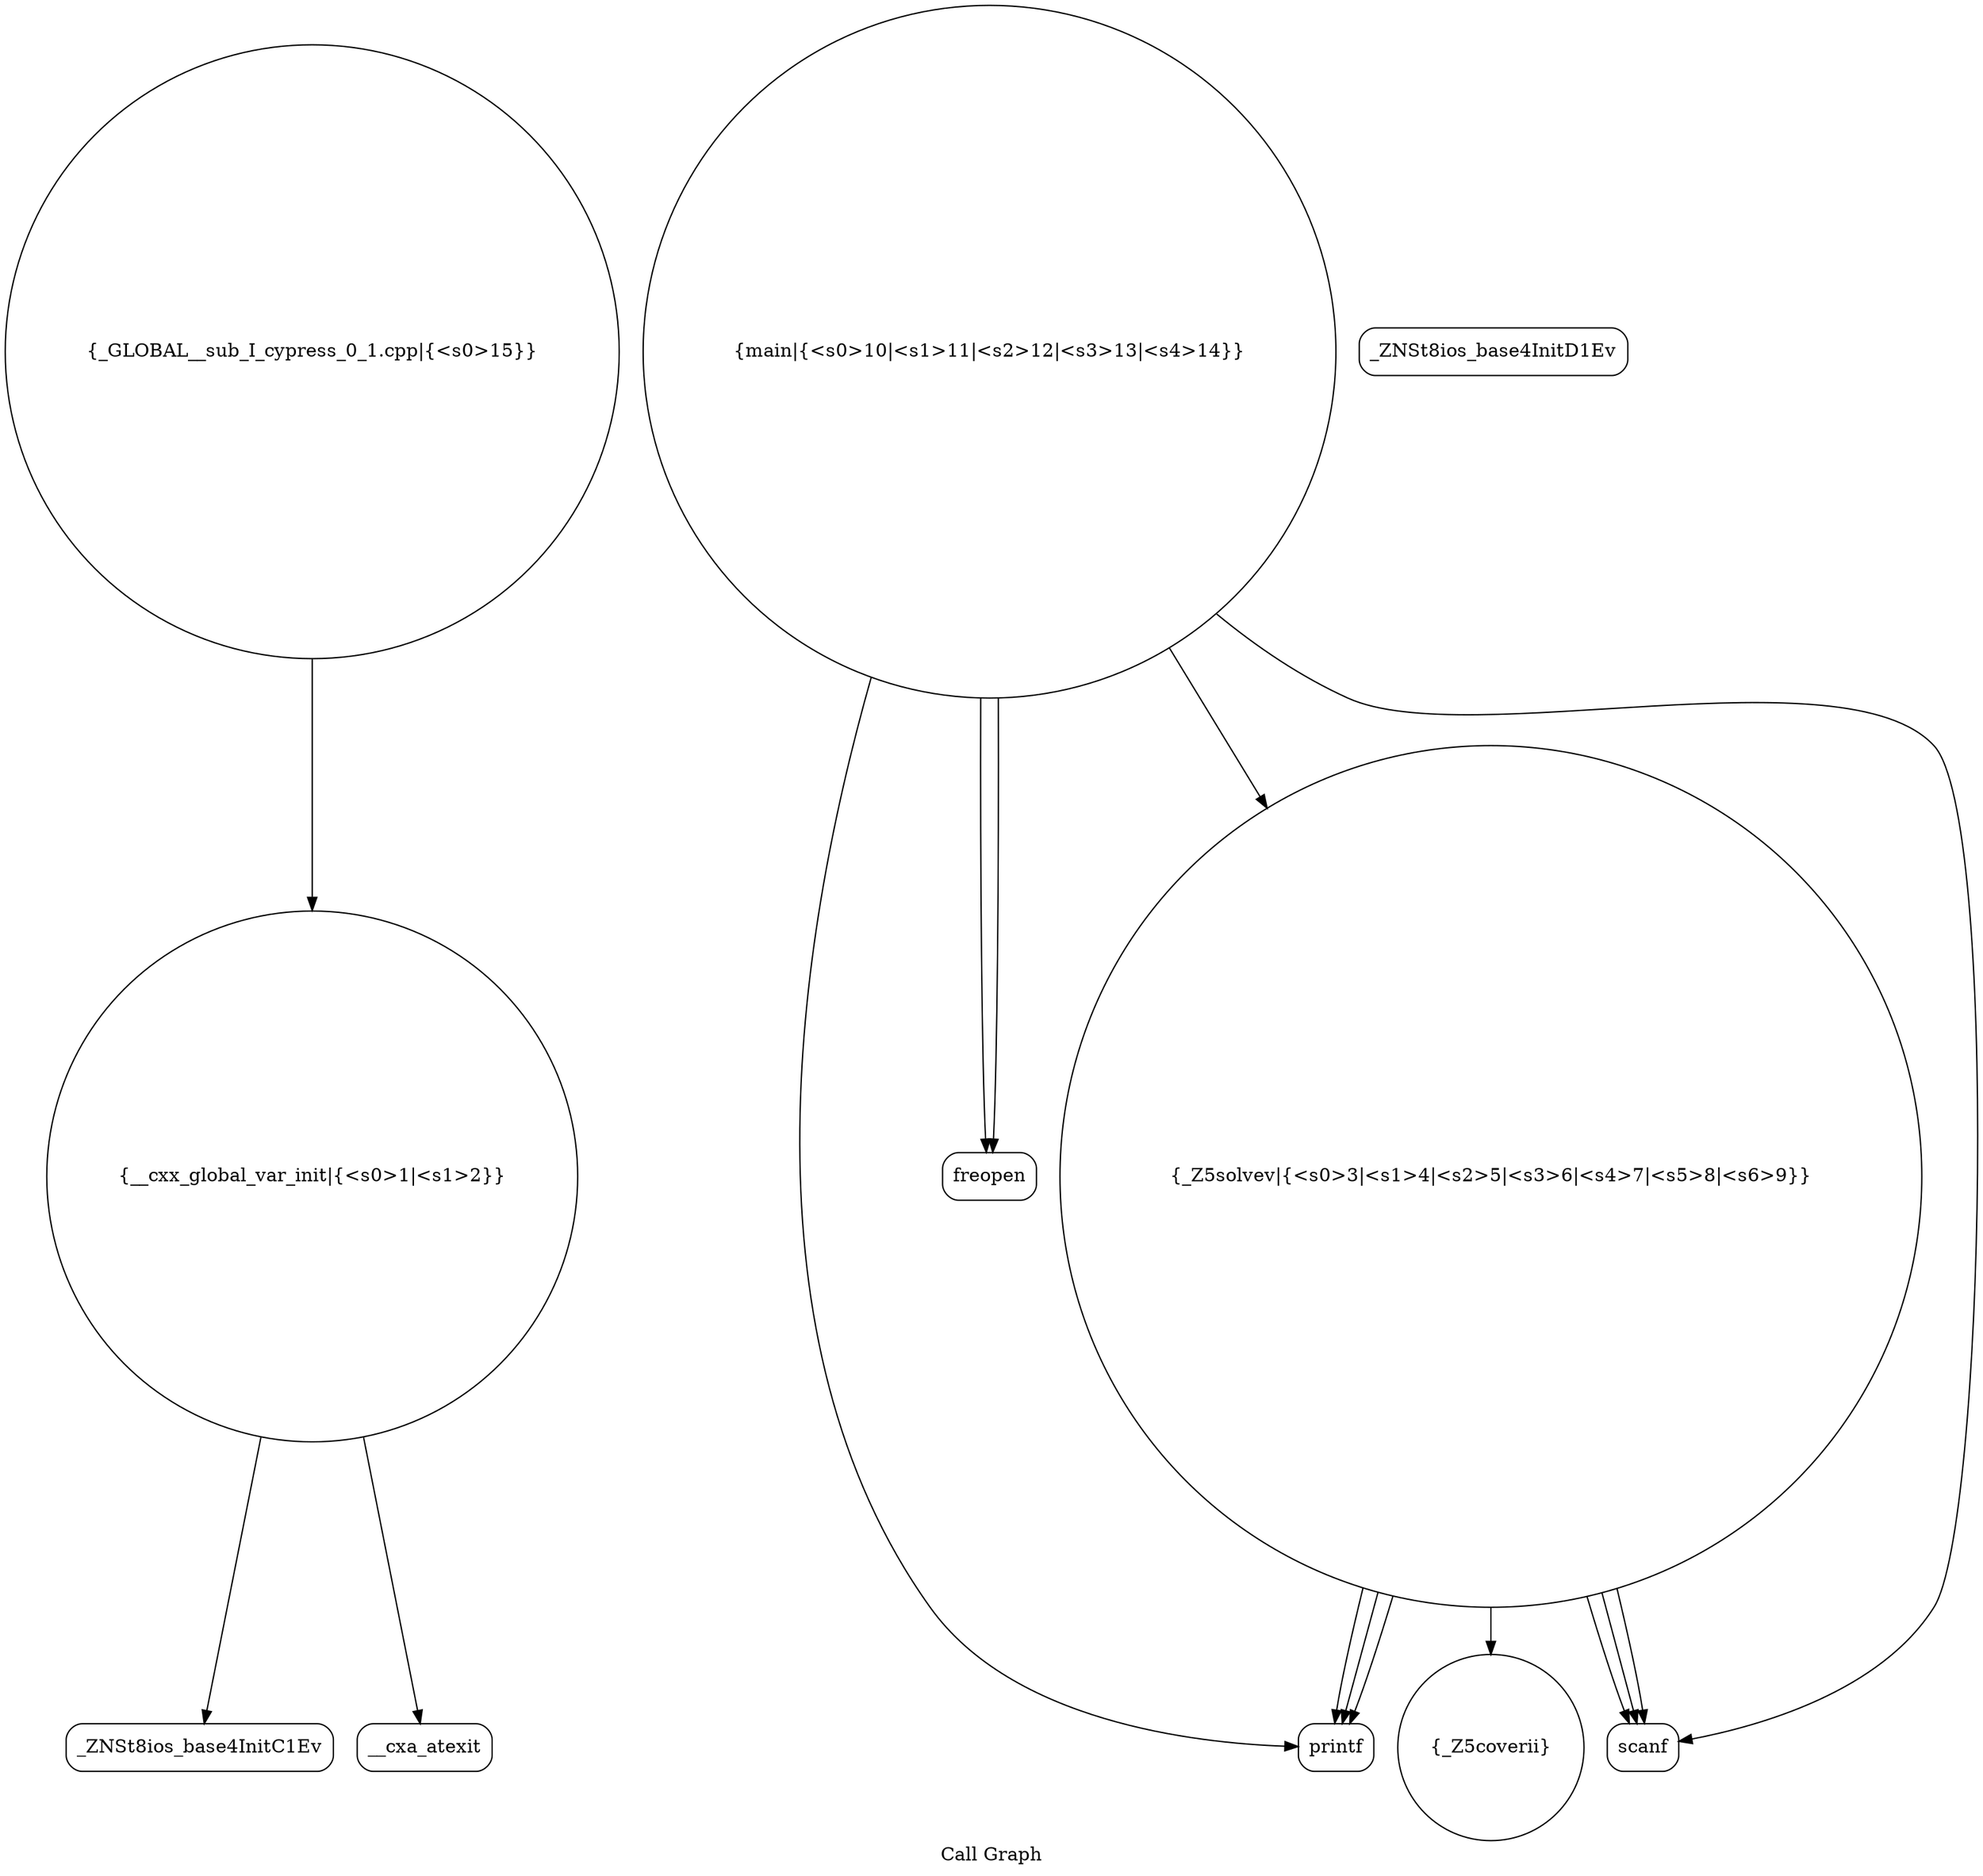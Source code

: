 digraph "Call Graph" {
	label="Call Graph";

	Node0x556a83e19e60 [shape=record,shape=circle,label="{__cxx_global_var_init|{<s0>1|<s1>2}}"];
	Node0x556a83e19e60:s0 -> Node0x556a83e1a2f0[color=black];
	Node0x556a83e19e60:s1 -> Node0x556a83e1a3f0[color=black];
	Node0x556a83e1a5f0 [shape=record,shape=Mrecord,label="{printf}"];
	Node0x556a83e1a370 [shape=record,shape=Mrecord,label="{_ZNSt8ios_base4InitD1Ev}"];
	Node0x556a83e1a6f0 [shape=record,shape=Mrecord,label="{freopen}"];
	Node0x556a83e1a470 [shape=record,shape=circle,label="{_Z5coverii}"];
	Node0x556a83e1a570 [shape=record,shape=Mrecord,label="{scanf}"];
	Node0x556a83e1a2f0 [shape=record,shape=Mrecord,label="{_ZNSt8ios_base4InitC1Ev}"];
	Node0x556a83e1a670 [shape=record,shape=circle,label="{main|{<s0>10|<s1>11|<s2>12|<s3>13|<s4>14}}"];
	Node0x556a83e1a670:s0 -> Node0x556a83e1a6f0[color=black];
	Node0x556a83e1a670:s1 -> Node0x556a83e1a6f0[color=black];
	Node0x556a83e1a670:s2 -> Node0x556a83e1a570[color=black];
	Node0x556a83e1a670:s3 -> Node0x556a83e1a5f0[color=black];
	Node0x556a83e1a670:s4 -> Node0x556a83e1a4f0[color=black];
	Node0x556a83e1a3f0 [shape=record,shape=Mrecord,label="{__cxa_atexit}"];
	Node0x556a83e1a770 [shape=record,shape=circle,label="{_GLOBAL__sub_I_cypress_0_1.cpp|{<s0>15}}"];
	Node0x556a83e1a770:s0 -> Node0x556a83e19e60[color=black];
	Node0x556a83e1a4f0 [shape=record,shape=circle,label="{_Z5solvev|{<s0>3|<s1>4|<s2>5|<s3>6|<s4>7|<s5>8|<s6>9}}"];
	Node0x556a83e1a4f0:s0 -> Node0x556a83e1a570[color=black];
	Node0x556a83e1a4f0:s1 -> Node0x556a83e1a570[color=black];
	Node0x556a83e1a4f0:s2 -> Node0x556a83e1a570[color=black];
	Node0x556a83e1a4f0:s3 -> Node0x556a83e1a470[color=black];
	Node0x556a83e1a4f0:s4 -> Node0x556a83e1a5f0[color=black];
	Node0x556a83e1a4f0:s5 -> Node0x556a83e1a5f0[color=black];
	Node0x556a83e1a4f0:s6 -> Node0x556a83e1a5f0[color=black];
}
